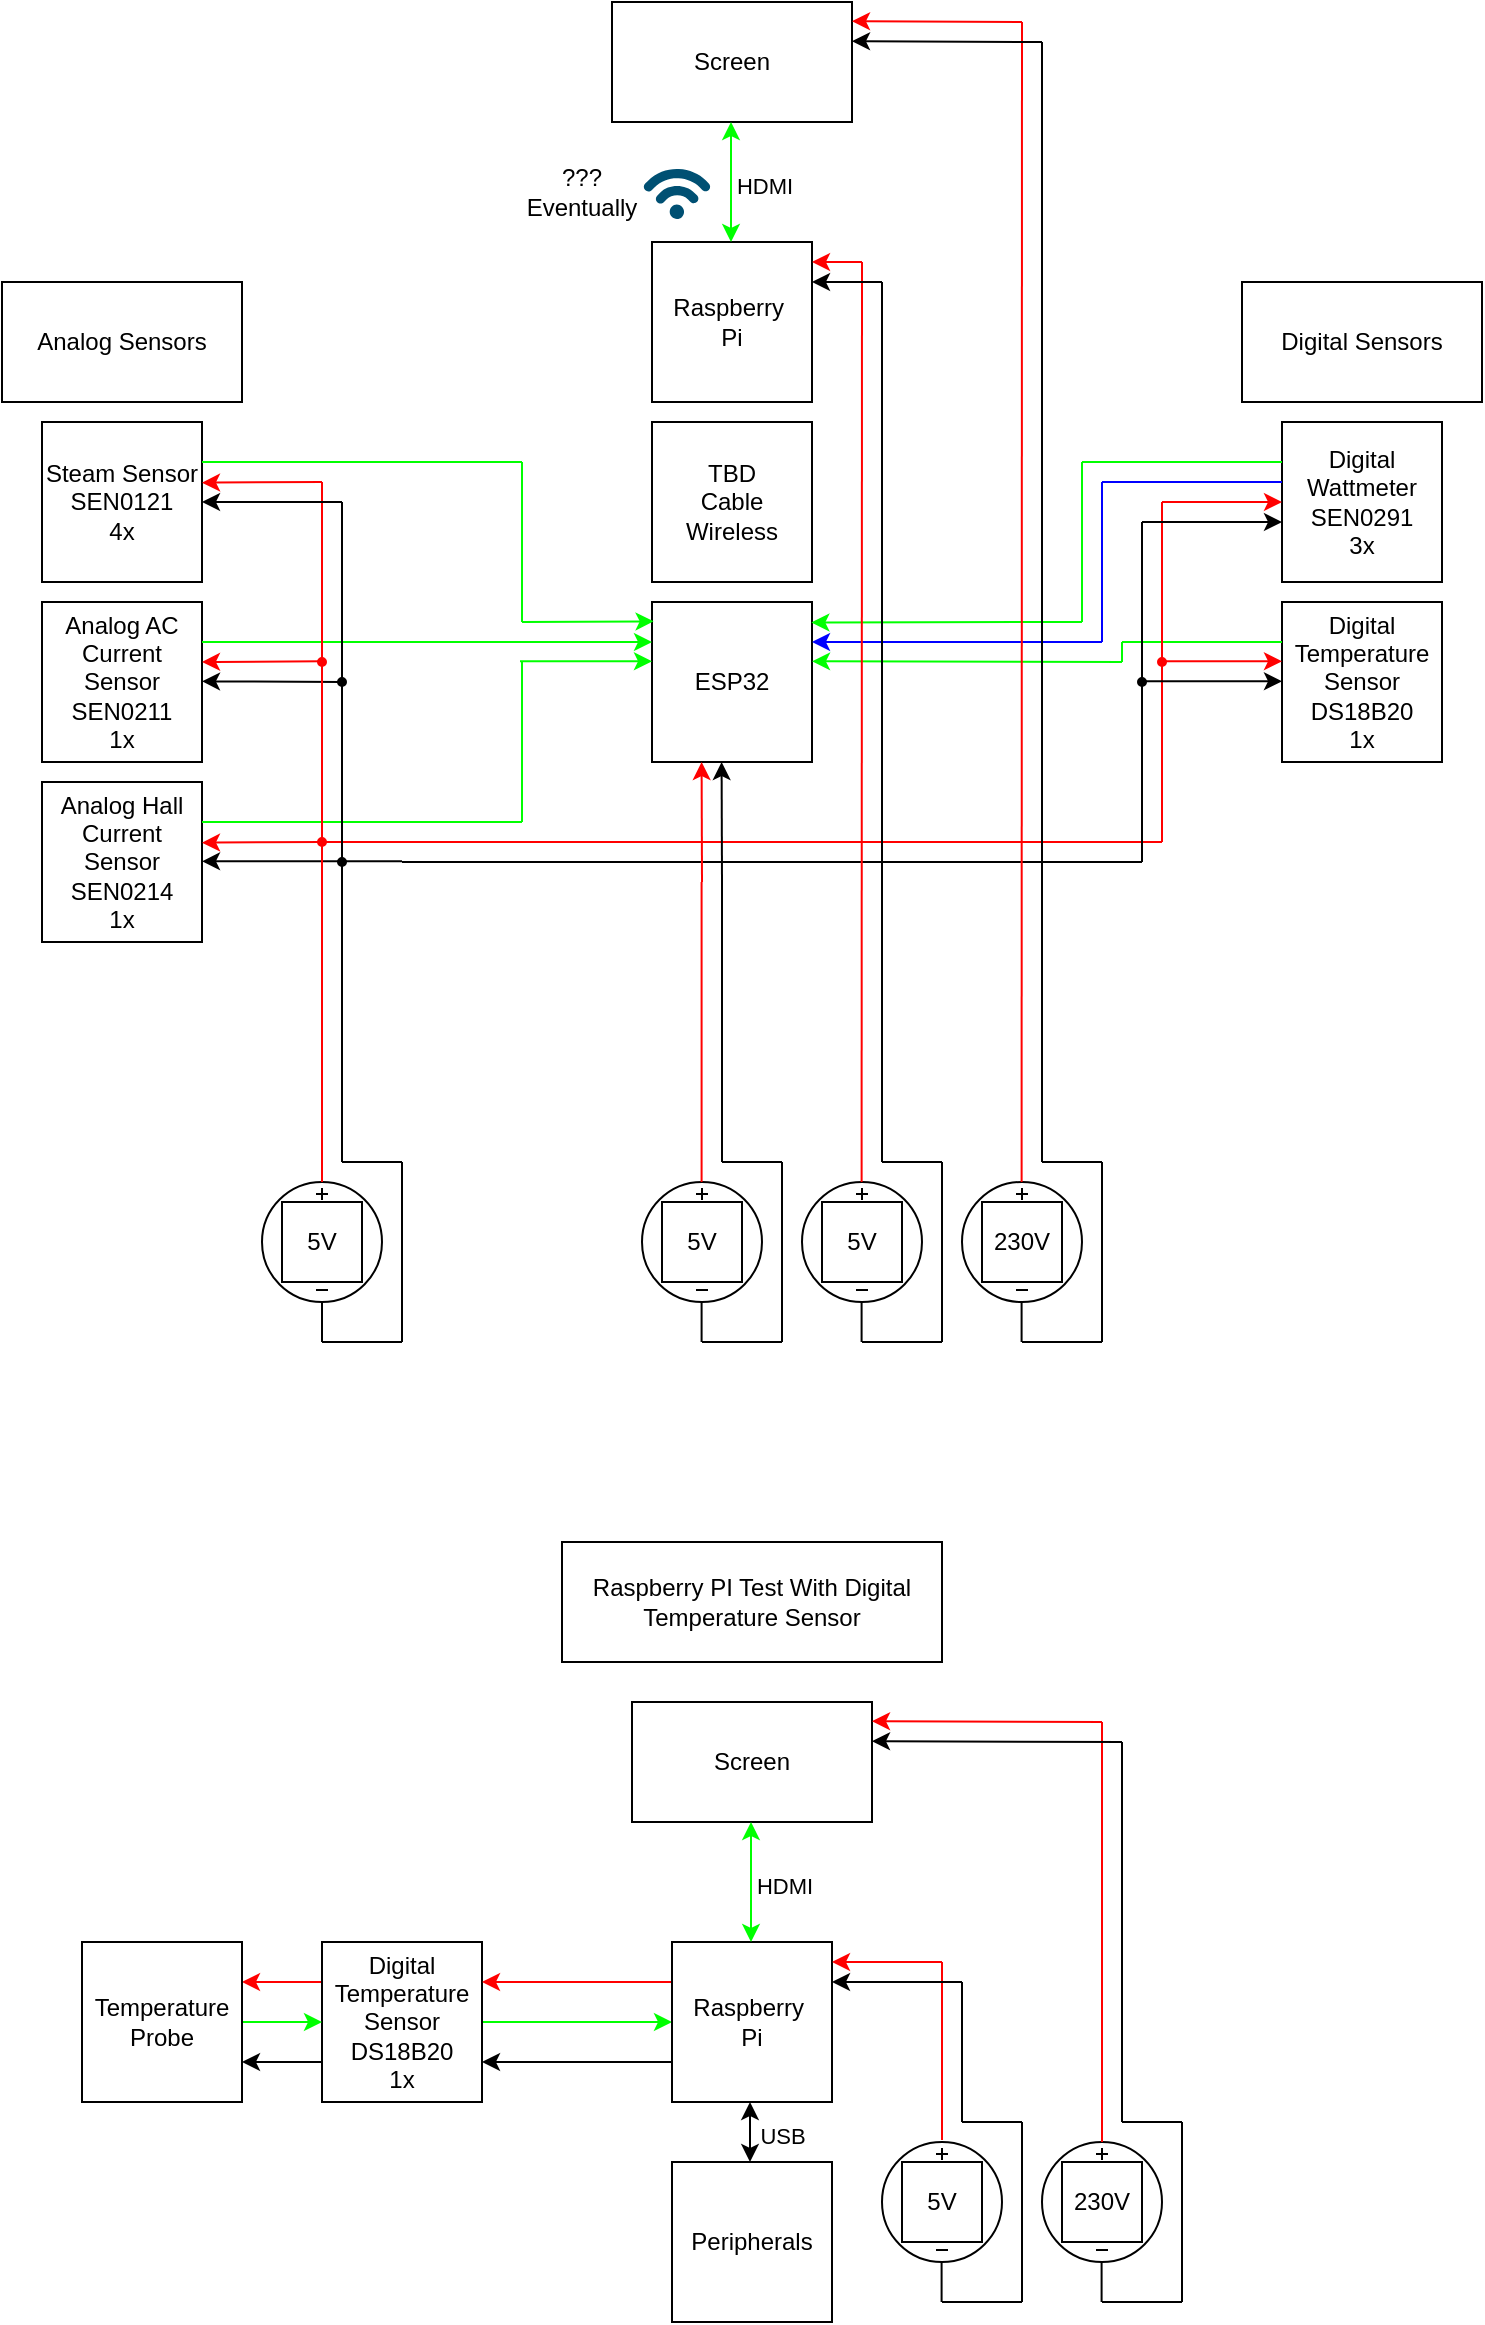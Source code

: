 <mxfile version="26.0.16">
  <diagram name="Page-1" id="PHPWQ72G-FbSZg1kjlzN">
    <mxGraphModel dx="1075" dy="1542" grid="1" gridSize="10" guides="1" tooltips="1" connect="1" arrows="1" fold="1" page="1" pageScale="1" pageWidth="850" pageHeight="1100" math="0" shadow="0">
      <root>
        <mxCell id="0" />
        <mxCell id="1" parent="0" />
        <mxCell id="mTnGnp5YAqu6k8MlJbpn-2" value="Steam Sensor&lt;div&gt;SEN0121&lt;br&gt;4x&lt;/div&gt;" style="whiteSpace=wrap;html=1;aspect=fixed;" parent="1" vertex="1">
          <mxGeometry x="40" y="100" width="80" height="80" as="geometry" />
        </mxCell>
        <mxCell id="mTnGnp5YAqu6k8MlJbpn-3" value="Analog Sensors" style="rounded=0;whiteSpace=wrap;html=1;" parent="1" vertex="1">
          <mxGeometry x="20" y="30" width="120" height="60" as="geometry" />
        </mxCell>
        <mxCell id="mTnGnp5YAqu6k8MlJbpn-4" value="Digital Sensors" style="rounded=0;whiteSpace=wrap;html=1;" parent="1" vertex="1">
          <mxGeometry x="640" y="30" width="120" height="60" as="geometry" />
        </mxCell>
        <mxCell id="mTnGnp5YAqu6k8MlJbpn-5" value="Analog AC Current Sensor&lt;div&gt;SEN0211&lt;br&gt;&lt;div&gt;1x&lt;/div&gt;&lt;/div&gt;" style="whiteSpace=wrap;html=1;aspect=fixed;" parent="1" vertex="1">
          <mxGeometry x="40" y="190" width="80" height="80" as="geometry" />
        </mxCell>
        <mxCell id="mTnGnp5YAqu6k8MlJbpn-6" value="Analog Hall Current Sensor&lt;div&gt;SEN0214&lt;br&gt;&lt;div&gt;1x&lt;/div&gt;&lt;/div&gt;" style="whiteSpace=wrap;html=1;aspect=fixed;" parent="1" vertex="1">
          <mxGeometry x="40" y="280" width="80" height="80" as="geometry" />
        </mxCell>
        <mxCell id="mTnGnp5YAqu6k8MlJbpn-7" value="Digital Wattmeter&lt;div&gt;SEN0291&lt;br&gt;&lt;div&gt;3x&lt;/div&gt;&lt;/div&gt;" style="whiteSpace=wrap;html=1;aspect=fixed;" parent="1" vertex="1">
          <mxGeometry x="660" y="100" width="80" height="80" as="geometry" />
        </mxCell>
        <mxCell id="mTnGnp5YAqu6k8MlJbpn-8" value="Digital Temperature Sensor&lt;div&gt;DS18B20&lt;br&gt;&lt;div&gt;1x&lt;/div&gt;&lt;/div&gt;" style="whiteSpace=wrap;html=1;aspect=fixed;" parent="1" vertex="1">
          <mxGeometry x="660" y="190" width="80" height="80" as="geometry" />
        </mxCell>
        <mxCell id="mTnGnp5YAqu6k8MlJbpn-10" value="ESP32" style="whiteSpace=wrap;html=1;aspect=fixed;" parent="1" vertex="1">
          <mxGeometry x="345" y="190" width="80" height="80" as="geometry" />
        </mxCell>
        <mxCell id="mTnGnp5YAqu6k8MlJbpn-20" value="" style="endArrow=none;html=1;rounded=0;exitX=1;exitY=0.5;exitDx=0;exitDy=0;strokeColor=light-dark(#00FF00,#FFFFFF);" parent="1" edge="1">
          <mxGeometry width="50" height="50" relative="1" as="geometry">
            <mxPoint x="120" y="120" as="sourcePoint" />
            <mxPoint x="280" y="120" as="targetPoint" />
          </mxGeometry>
        </mxCell>
        <mxCell id="mTnGnp5YAqu6k8MlJbpn-22" value="" style="endArrow=none;html=1;rounded=0;strokeColor=light-dark(#00FF00,#FFFFFF);" parent="1" edge="1">
          <mxGeometry width="50" height="50" relative="1" as="geometry">
            <mxPoint x="280" y="120" as="sourcePoint" />
            <mxPoint x="280" y="200" as="targetPoint" />
          </mxGeometry>
        </mxCell>
        <mxCell id="mTnGnp5YAqu6k8MlJbpn-24" value="" style="endArrow=classic;html=1;rounded=0;entryX=0.01;entryY=0.121;entryDx=0;entryDy=0;entryPerimeter=0;strokeColor=light-dark(#00FF00,#FFFFFF);" parent="1" target="mTnGnp5YAqu6k8MlJbpn-10" edge="1">
          <mxGeometry width="50" height="50" relative="1" as="geometry">
            <mxPoint x="280" y="200" as="sourcePoint" />
            <mxPoint x="260" y="180" as="targetPoint" />
          </mxGeometry>
        </mxCell>
        <mxCell id="mTnGnp5YAqu6k8MlJbpn-25" value="" style="endArrow=none;html=1;rounded=0;exitX=1;exitY=0.5;exitDx=0;exitDy=0;strokeColor=light-dark(#00FF00,#FFFFFF);" parent="1" edge="1">
          <mxGeometry width="50" height="50" relative="1" as="geometry">
            <mxPoint x="120" y="210" as="sourcePoint" />
            <mxPoint x="280" y="210" as="targetPoint" />
          </mxGeometry>
        </mxCell>
        <mxCell id="mTnGnp5YAqu6k8MlJbpn-26" value="" style="endArrow=classic;html=1;rounded=0;entryX=0.01;entryY=0.121;entryDx=0;entryDy=0;entryPerimeter=0;strokeColor=light-dark(#00FF00,#FFFFFF);" parent="1" edge="1">
          <mxGeometry width="50" height="50" relative="1" as="geometry">
            <mxPoint x="279" y="210" as="sourcePoint" />
            <mxPoint x="345" y="210" as="targetPoint" />
          </mxGeometry>
        </mxCell>
        <mxCell id="mTnGnp5YAqu6k8MlJbpn-27" value="" style="endArrow=classic;html=1;rounded=0;entryX=0.01;entryY=0.121;entryDx=0;entryDy=0;entryPerimeter=0;strokeColor=light-dark(#00FF00,#FFFFFF);" parent="1" edge="1">
          <mxGeometry width="50" height="50" relative="1" as="geometry">
            <mxPoint x="279" y="219.66" as="sourcePoint" />
            <mxPoint x="345" y="219.66" as="targetPoint" />
          </mxGeometry>
        </mxCell>
        <mxCell id="mTnGnp5YAqu6k8MlJbpn-28" value="" style="endArrow=none;html=1;rounded=0;exitX=1;exitY=0.5;exitDx=0;exitDy=0;strokeColor=light-dark(#00FF00,#FFFFFF);" parent="1" edge="1">
          <mxGeometry width="50" height="50" relative="1" as="geometry">
            <mxPoint x="120" y="300" as="sourcePoint" />
            <mxPoint x="280" y="300" as="targetPoint" />
          </mxGeometry>
        </mxCell>
        <mxCell id="mTnGnp5YAqu6k8MlJbpn-29" value="" style="endArrow=none;html=1;rounded=0;strokeColor=light-dark(#00FF00,#FFFFFF);" parent="1" edge="1">
          <mxGeometry width="50" height="50" relative="1" as="geometry">
            <mxPoint x="280" y="220" as="sourcePoint" />
            <mxPoint x="280" y="300" as="targetPoint" />
          </mxGeometry>
        </mxCell>
        <mxCell id="mTnGnp5YAqu6k8MlJbpn-30" value="" style="endArrow=classic;html=1;rounded=0;entryX=0.996;entryY=0.128;entryDx=0;entryDy=0;entryPerimeter=0;strokeColor=light-dark(#00FF00,#FFFFFF);" parent="1" target="mTnGnp5YAqu6k8MlJbpn-10" edge="1">
          <mxGeometry width="50" height="50" relative="1" as="geometry">
            <mxPoint x="560" y="200" as="sourcePoint" />
            <mxPoint x="510" y="205" as="targetPoint" />
          </mxGeometry>
        </mxCell>
        <mxCell id="mTnGnp5YAqu6k8MlJbpn-31" value="" style="endArrow=none;html=1;rounded=0;strokeColor=light-dark(#00FF00,#FFFFFF);" parent="1" edge="1">
          <mxGeometry width="50" height="50" relative="1" as="geometry">
            <mxPoint x="560" y="120" as="sourcePoint" />
            <mxPoint x="660" y="120" as="targetPoint" />
          </mxGeometry>
        </mxCell>
        <mxCell id="mTnGnp5YAqu6k8MlJbpn-32" value="" style="endArrow=none;html=1;rounded=0;strokeColor=light-dark(#00FF00,#FFFFFF);" parent="1" edge="1">
          <mxGeometry width="50" height="50" relative="1" as="geometry">
            <mxPoint x="560" y="120" as="sourcePoint" />
            <mxPoint x="560" y="200" as="targetPoint" />
          </mxGeometry>
        </mxCell>
        <mxCell id="mTnGnp5YAqu6k8MlJbpn-33" value="" style="endArrow=classic;html=1;rounded=0;entryX=0.996;entryY=0.128;entryDx=0;entryDy=0;entryPerimeter=0;strokeColor=light-dark(#00FF00,#FFFFFF);" parent="1" edge="1">
          <mxGeometry width="50" height="50" relative="1" as="geometry">
            <mxPoint x="580" y="220" as="sourcePoint" />
            <mxPoint x="425" y="219.66" as="targetPoint" />
          </mxGeometry>
        </mxCell>
        <mxCell id="mTnGnp5YAqu6k8MlJbpn-34" value="" style="endArrow=none;html=1;rounded=0;strokeColor=light-dark(#00FF00,#FFFFFF);" parent="1" edge="1">
          <mxGeometry width="50" height="50" relative="1" as="geometry">
            <mxPoint x="580" y="210" as="sourcePoint" />
            <mxPoint x="660" y="210" as="targetPoint" />
          </mxGeometry>
        </mxCell>
        <mxCell id="mTnGnp5YAqu6k8MlJbpn-35" value="" style="endArrow=classic;html=1;rounded=0;entryX=0.996;entryY=0.128;entryDx=0;entryDy=0;entryPerimeter=0;strokeColor=light-dark(#0000FF,#FFFFFF);" parent="1" edge="1">
          <mxGeometry width="50" height="50" relative="1" as="geometry">
            <mxPoint x="570" y="210" as="sourcePoint" />
            <mxPoint x="425" y="210" as="targetPoint" />
          </mxGeometry>
        </mxCell>
        <mxCell id="mTnGnp5YAqu6k8MlJbpn-36" value="" style="endArrow=none;html=1;rounded=0;strokeColor=light-dark(#0000FF,#FFFFFF);" parent="1" edge="1">
          <mxGeometry width="50" height="50" relative="1" as="geometry">
            <mxPoint x="570" y="130" as="sourcePoint" />
            <mxPoint x="660" y="130" as="targetPoint" />
          </mxGeometry>
        </mxCell>
        <mxCell id="mTnGnp5YAqu6k8MlJbpn-37" value="" style="endArrow=none;html=1;rounded=0;strokeColor=light-dark(#0000FF,#FFFFFF);" parent="1" edge="1">
          <mxGeometry width="50" height="50" relative="1" as="geometry">
            <mxPoint x="570" y="130" as="sourcePoint" />
            <mxPoint x="570" y="210" as="targetPoint" />
          </mxGeometry>
        </mxCell>
        <mxCell id="mTnGnp5YAqu6k8MlJbpn-38" value="" style="endArrow=none;html=1;rounded=0;strokeColor=light-dark(#00FF00,#FFFFFF);" parent="1" edge="1">
          <mxGeometry width="50" height="50" relative="1" as="geometry">
            <mxPoint x="580" y="210" as="sourcePoint" />
            <mxPoint x="580" y="220" as="targetPoint" />
          </mxGeometry>
        </mxCell>
        <mxCell id="mTnGnp5YAqu6k8MlJbpn-39" value="Raspberry&amp;nbsp;&lt;div&gt;Pi&lt;/div&gt;" style="whiteSpace=wrap;html=1;aspect=fixed;" parent="1" vertex="1">
          <mxGeometry x="345" y="10" width="80" height="80" as="geometry" />
        </mxCell>
        <mxCell id="mTnGnp5YAqu6k8MlJbpn-44" value="" style="endArrow=none;html=1;rounded=0;strokeColor=light-dark(#FF0000,#FFFFFF);" parent="1" source="mTnGnp5YAqu6k8MlJbpn-89" edge="1">
          <mxGeometry width="50" height="50" relative="1" as="geometry">
            <mxPoint x="180" y="480" as="sourcePoint" />
            <mxPoint x="180" y="130" as="targetPoint" />
          </mxGeometry>
        </mxCell>
        <mxCell id="mTnGnp5YAqu6k8MlJbpn-45" value="" style="endArrow=classic;html=1;rounded=0;entryX=1.043;entryY=0.404;entryDx=0;entryDy=0;entryPerimeter=0;strokeColor=light-dark(#FF0000,#FFFFFF);" parent="1" edge="1">
          <mxGeometry width="50" height="50" relative="1" as="geometry">
            <mxPoint x="180" y="130" as="sourcePoint" />
            <mxPoint x="120" y="130.32" as="targetPoint" />
          </mxGeometry>
        </mxCell>
        <mxCell id="mTnGnp5YAqu6k8MlJbpn-46" value="" style="endArrow=classic;html=1;rounded=0;entryX=1.043;entryY=0.404;entryDx=0;entryDy=0;entryPerimeter=0;strokeColor=light-dark(#FF0000,#FFFFFF);" parent="1" edge="1">
          <mxGeometry width="50" height="50" relative="1" as="geometry">
            <mxPoint x="180" y="219.66" as="sourcePoint" />
            <mxPoint x="120" y="219.98" as="targetPoint" />
          </mxGeometry>
        </mxCell>
        <mxCell id="mTnGnp5YAqu6k8MlJbpn-47" value="" style="endArrow=classic;html=1;rounded=0;entryX=1.043;entryY=0.404;entryDx=0;entryDy=0;entryPerimeter=0;strokeColor=light-dark(#FF0000,#FFFFFF);" parent="1" edge="1">
          <mxGeometry width="50" height="50" relative="1" as="geometry">
            <mxPoint x="180" y="310" as="sourcePoint" />
            <mxPoint x="120" y="310.32" as="targetPoint" />
          </mxGeometry>
        </mxCell>
        <mxCell id="mTnGnp5YAqu6k8MlJbpn-48" value="" style="endArrow=none;html=1;rounded=0;strokeColor=light-dark(#FF0000,#FFFFFF);" parent="1" edge="1">
          <mxGeometry width="50" height="50" relative="1" as="geometry">
            <mxPoint x="180" y="310" as="sourcePoint" />
            <mxPoint x="600" y="310" as="targetPoint" />
          </mxGeometry>
        </mxCell>
        <mxCell id="mTnGnp5YAqu6k8MlJbpn-49" value="" style="endArrow=classic;html=1;rounded=0;entryX=0;entryY=0.5;entryDx=0;entryDy=0;strokeColor=light-dark(#FF0000,#FFFFFF);" parent="1" target="mTnGnp5YAqu6k8MlJbpn-7" edge="1">
          <mxGeometry width="50" height="50" relative="1" as="geometry">
            <mxPoint x="600" y="140" as="sourcePoint" />
            <mxPoint x="610" y="140" as="targetPoint" />
          </mxGeometry>
        </mxCell>
        <mxCell id="mTnGnp5YAqu6k8MlJbpn-50" value="" style="endArrow=none;html=1;rounded=0;strokeColor=light-dark(#FF0000,#FFFFFF);" parent="1" edge="1">
          <mxGeometry width="50" height="50" relative="1" as="geometry">
            <mxPoint x="600" y="310" as="sourcePoint" />
            <mxPoint x="600" y="140" as="targetPoint" />
          </mxGeometry>
        </mxCell>
        <mxCell id="mTnGnp5YAqu6k8MlJbpn-51" value="" style="endArrow=classic;html=1;rounded=0;entryX=0;entryY=0.5;entryDx=0;entryDy=0;strokeColor=light-dark(#FF0000,#FFFFFF);" parent="1" edge="1">
          <mxGeometry width="50" height="50" relative="1" as="geometry">
            <mxPoint x="600" y="219.66" as="sourcePoint" />
            <mxPoint x="660" y="219.66" as="targetPoint" />
          </mxGeometry>
        </mxCell>
        <mxCell id="mTnGnp5YAqu6k8MlJbpn-53" value="" style="endArrow=none;html=1;rounded=0;" parent="1" edge="1">
          <mxGeometry width="50" height="50" relative="1" as="geometry">
            <mxPoint x="190" y="470" as="sourcePoint" />
            <mxPoint x="190" y="140" as="targetPoint" />
          </mxGeometry>
        </mxCell>
        <mxCell id="mTnGnp5YAqu6k8MlJbpn-54" value="" style="endArrow=classic;html=1;rounded=0;entryX=1;entryY=0.5;entryDx=0;entryDy=0;" parent="1" target="mTnGnp5YAqu6k8MlJbpn-2" edge="1">
          <mxGeometry width="50" height="50" relative="1" as="geometry">
            <mxPoint x="190" y="140" as="sourcePoint" />
            <mxPoint x="380" y="280" as="targetPoint" />
          </mxGeometry>
        </mxCell>
        <mxCell id="mTnGnp5YAqu6k8MlJbpn-55" value="" style="endArrow=classic;html=1;rounded=0;entryX=1;entryY=0.5;entryDx=0;entryDy=0;" parent="1" edge="1">
          <mxGeometry width="50" height="50" relative="1" as="geometry">
            <mxPoint x="190" y="230" as="sourcePoint" />
            <mxPoint x="120" y="229.66" as="targetPoint" />
          </mxGeometry>
        </mxCell>
        <mxCell id="mTnGnp5YAqu6k8MlJbpn-56" value="" style="endArrow=classic;html=1;rounded=0;entryX=1;entryY=0.5;entryDx=0;entryDy=0;" parent="1" edge="1">
          <mxGeometry width="50" height="50" relative="1" as="geometry">
            <mxPoint x="220" y="319.66" as="sourcePoint" />
            <mxPoint x="120" y="319.66" as="targetPoint" />
          </mxGeometry>
        </mxCell>
        <mxCell id="mTnGnp5YAqu6k8MlJbpn-57" value="" style="endArrow=none;html=1;rounded=0;" parent="1" edge="1">
          <mxGeometry width="50" height="50" relative="1" as="geometry">
            <mxPoint x="220" y="320" as="sourcePoint" />
            <mxPoint x="590" y="320" as="targetPoint" />
          </mxGeometry>
        </mxCell>
        <mxCell id="mTnGnp5YAqu6k8MlJbpn-58" value="" style="endArrow=none;html=1;rounded=0;" parent="1" edge="1">
          <mxGeometry width="50" height="50" relative="1" as="geometry">
            <mxPoint x="590" y="320" as="sourcePoint" />
            <mxPoint x="590" y="150" as="targetPoint" />
          </mxGeometry>
        </mxCell>
        <mxCell id="mTnGnp5YAqu6k8MlJbpn-59" value="" style="endArrow=classic;html=1;rounded=0;" parent="1" edge="1">
          <mxGeometry width="50" height="50" relative="1" as="geometry">
            <mxPoint x="590" y="150" as="sourcePoint" />
            <mxPoint x="660" y="150" as="targetPoint" />
          </mxGeometry>
        </mxCell>
        <mxCell id="mTnGnp5YAqu6k8MlJbpn-60" value="" style="endArrow=classic;html=1;rounded=0;" parent="1" edge="1">
          <mxGeometry width="50" height="50" relative="1" as="geometry">
            <mxPoint x="590" y="229.66" as="sourcePoint" />
            <mxPoint x="660" y="229.66" as="targetPoint" />
          </mxGeometry>
        </mxCell>
        <mxCell id="mTnGnp5YAqu6k8MlJbpn-61" value="TBD&lt;div&gt;Cable&lt;/div&gt;&lt;div&gt;Wireless&lt;/div&gt;" style="whiteSpace=wrap;html=1;aspect=fixed;" parent="1" vertex="1">
          <mxGeometry x="345" y="100" width="80" height="80" as="geometry" />
        </mxCell>
        <mxCell id="mTnGnp5YAqu6k8MlJbpn-62" value="" style="pointerEvents=1;verticalLabelPosition=bottom;shadow=0;dashed=0;align=center;html=1;verticalAlign=top;shape=mxgraph.electrical.signal_sources.source;aspect=fixed;points=[[0.5,0,0],[1,0.5,0],[0.5,1,0],[0,0.5,0]];elSignalType=dc3;" parent="1" vertex="1">
          <mxGeometry x="150" y="480" width="60" height="60" as="geometry" />
        </mxCell>
        <mxCell id="mTnGnp5YAqu6k8MlJbpn-63" value="" style="endArrow=none;html=1;rounded=0;" parent="1" edge="1">
          <mxGeometry width="50" height="50" relative="1" as="geometry">
            <mxPoint x="220" y="560" as="sourcePoint" />
            <mxPoint x="180" y="560" as="targetPoint" />
          </mxGeometry>
        </mxCell>
        <mxCell id="mTnGnp5YAqu6k8MlJbpn-64" value="" style="endArrow=none;html=1;rounded=0;" parent="1" edge="1">
          <mxGeometry width="50" height="50" relative="1" as="geometry">
            <mxPoint x="180" y="560" as="sourcePoint" />
            <mxPoint x="180" y="540" as="targetPoint" />
          </mxGeometry>
        </mxCell>
        <mxCell id="mTnGnp5YAqu6k8MlJbpn-65" value="" style="pointerEvents=1;verticalLabelPosition=bottom;shadow=0;dashed=0;align=center;html=1;verticalAlign=top;shape=mxgraph.electrical.signal_sources.source;aspect=fixed;points=[[0.5,0,0],[1,0.5,0],[0.5,1,0],[0,0.5,0]];elSignalType=dc3;" parent="1" vertex="1">
          <mxGeometry x="340" y="480" width="60" height="60" as="geometry" />
        </mxCell>
        <mxCell id="mTnGnp5YAqu6k8MlJbpn-66" value="" style="endArrow=none;html=1;rounded=0;strokeColor=light-dark(#FF0000,#FFFFFF);" parent="1" edge="1">
          <mxGeometry width="50" height="50" relative="1" as="geometry">
            <mxPoint x="369.8" y="480" as="sourcePoint" />
            <mxPoint x="369.8" y="330" as="targetPoint" />
          </mxGeometry>
        </mxCell>
        <mxCell id="mTnGnp5YAqu6k8MlJbpn-68" value="" style="endArrow=none;html=1;rounded=0;" parent="1" edge="1">
          <mxGeometry width="50" height="50" relative="1" as="geometry">
            <mxPoint x="220" y="470" as="sourcePoint" />
            <mxPoint x="190" y="470" as="targetPoint" />
          </mxGeometry>
        </mxCell>
        <mxCell id="mTnGnp5YAqu6k8MlJbpn-69" value="" style="endArrow=none;html=1;rounded=0;" parent="1" edge="1">
          <mxGeometry width="50" height="50" relative="1" as="geometry">
            <mxPoint x="220" y="560" as="sourcePoint" />
            <mxPoint x="220" y="470" as="targetPoint" />
          </mxGeometry>
        </mxCell>
        <mxCell id="mTnGnp5YAqu6k8MlJbpn-70" value="" style="endArrow=none;html=1;rounded=0;" parent="1" edge="1">
          <mxGeometry width="50" height="50" relative="1" as="geometry">
            <mxPoint x="410" y="560" as="sourcePoint" />
            <mxPoint x="370" y="560" as="targetPoint" />
          </mxGeometry>
        </mxCell>
        <mxCell id="mTnGnp5YAqu6k8MlJbpn-71" value="" style="endArrow=none;html=1;rounded=0;" parent="1" edge="1">
          <mxGeometry width="50" height="50" relative="1" as="geometry">
            <mxPoint x="369.8" y="560" as="sourcePoint" />
            <mxPoint x="369.8" y="540" as="targetPoint" />
          </mxGeometry>
        </mxCell>
        <mxCell id="mTnGnp5YAqu6k8MlJbpn-73" value="" style="endArrow=none;html=1;rounded=0;" parent="1" edge="1">
          <mxGeometry width="50" height="50" relative="1" as="geometry">
            <mxPoint x="410" y="560" as="sourcePoint" />
            <mxPoint x="410" y="470" as="targetPoint" />
          </mxGeometry>
        </mxCell>
        <mxCell id="mTnGnp5YAqu6k8MlJbpn-78" value="" style="endArrow=none;html=1;rounded=0;" parent="1" edge="1">
          <mxGeometry width="50" height="50" relative="1" as="geometry">
            <mxPoint x="380" y="470" as="sourcePoint" />
            <mxPoint x="410" y="470" as="targetPoint" />
          </mxGeometry>
        </mxCell>
        <mxCell id="mTnGnp5YAqu6k8MlJbpn-79" value="" style="endArrow=none;html=1;rounded=0;" parent="1" edge="1">
          <mxGeometry width="50" height="50" relative="1" as="geometry">
            <mxPoint x="380" y="470" as="sourcePoint" />
            <mxPoint x="380" y="330" as="targetPoint" />
          </mxGeometry>
        </mxCell>
        <mxCell id="mTnGnp5YAqu6k8MlJbpn-80" value="" style="endArrow=classic;html=1;rounded=0;strokeColor=light-dark(#FF0000,#FFFFFF);" parent="1" edge="1">
          <mxGeometry width="50" height="50" relative="1" as="geometry">
            <mxPoint x="370" y="330" as="sourcePoint" />
            <mxPoint x="369.8" y="270" as="targetPoint" />
          </mxGeometry>
        </mxCell>
        <mxCell id="mTnGnp5YAqu6k8MlJbpn-81" value="" style="endArrow=classic;html=1;rounded=0;" parent="1" edge="1">
          <mxGeometry width="50" height="50" relative="1" as="geometry">
            <mxPoint x="380" y="330" as="sourcePoint" />
            <mxPoint x="379.8" y="270" as="targetPoint" />
          </mxGeometry>
        </mxCell>
        <mxCell id="mTnGnp5YAqu6k8MlJbpn-82" value="" style="ellipse;whiteSpace=wrap;html=1;aspect=fixed;strokeColor=light-dark(#000000,#FFFFFF);fillColor=light-dark(#000000,#FFFFFF);" parent="1" vertex="1">
          <mxGeometry x="188" y="228" width="4" height="4" as="geometry" />
        </mxCell>
        <mxCell id="mTnGnp5YAqu6k8MlJbpn-85" value="" style="ellipse;whiteSpace=wrap;html=1;aspect=fixed;strokeColor=light-dark(#000000,#FFFFFF);fillColor=light-dark(#000000,#FFFFFF);" parent="1" vertex="1">
          <mxGeometry x="188" y="318" width="4" height="4" as="geometry" />
        </mxCell>
        <mxCell id="mTnGnp5YAqu6k8MlJbpn-86" value="" style="ellipse;whiteSpace=wrap;html=1;aspect=fixed;strokeColor=light-dark(#000000,#FFFFFF);fillColor=light-dark(#000000,#FFFFFF);" parent="1" vertex="1">
          <mxGeometry x="588" y="228" width="4" height="4" as="geometry" />
        </mxCell>
        <mxCell id="mTnGnp5YAqu6k8MlJbpn-88" value="" style="ellipse;whiteSpace=wrap;html=1;aspect=fixed;strokeColor=light-dark(#FF0000,#FFFFFF);fillColor=light-dark(#FF0000,#FFFFFF);" parent="1" vertex="1">
          <mxGeometry x="598" y="218" width="4" height="4" as="geometry" />
        </mxCell>
        <mxCell id="mTnGnp5YAqu6k8MlJbpn-90" value="" style="endArrow=none;html=1;rounded=0;strokeColor=light-dark(#FF0000,#FFFFFF);" parent="1" target="mTnGnp5YAqu6k8MlJbpn-89" edge="1">
          <mxGeometry width="50" height="50" relative="1" as="geometry">
            <mxPoint x="180" y="480" as="sourcePoint" />
            <mxPoint x="180" y="130" as="targetPoint" />
          </mxGeometry>
        </mxCell>
        <mxCell id="mTnGnp5YAqu6k8MlJbpn-89" value="" style="ellipse;whiteSpace=wrap;html=1;aspect=fixed;strokeColor=light-dark(#FF0000,#FFFFFF);fillColor=light-dark(#FF0000,#FFFFFF);" parent="1" vertex="1">
          <mxGeometry x="178" y="218" width="4" height="4" as="geometry" />
        </mxCell>
        <mxCell id="mTnGnp5YAqu6k8MlJbpn-91" value="" style="ellipse;whiteSpace=wrap;html=1;aspect=fixed;strokeColor=light-dark(#FF0000,#FFFFFF);fillColor=light-dark(#FF0000,#FFFFFF);" parent="1" vertex="1">
          <mxGeometry x="178" y="308" width="4" height="4" as="geometry" />
        </mxCell>
        <mxCell id="mTnGnp5YAqu6k8MlJbpn-93" value="" style="pointerEvents=1;verticalLabelPosition=bottom;shadow=0;dashed=0;align=center;html=1;verticalAlign=top;shape=mxgraph.electrical.signal_sources.source;aspect=fixed;points=[[0.5,0,0],[1,0.5,0],[0.5,1,0],[0,0.5,0]];elSignalType=dc3;" parent="1" vertex="1">
          <mxGeometry x="420" y="480" width="60" height="60" as="geometry" />
        </mxCell>
        <mxCell id="mTnGnp5YAqu6k8MlJbpn-94" value="" style="endArrow=none;html=1;rounded=0;strokeColor=light-dark(#FF0000,#FFFFFF);" parent="1" edge="1">
          <mxGeometry width="50" height="50" relative="1" as="geometry">
            <mxPoint x="449.8" y="480" as="sourcePoint" />
            <mxPoint x="450" y="20" as="targetPoint" />
          </mxGeometry>
        </mxCell>
        <mxCell id="mTnGnp5YAqu6k8MlJbpn-95" value="" style="endArrow=none;html=1;rounded=0;" parent="1" edge="1">
          <mxGeometry width="50" height="50" relative="1" as="geometry">
            <mxPoint x="490" y="560" as="sourcePoint" />
            <mxPoint x="450" y="560" as="targetPoint" />
          </mxGeometry>
        </mxCell>
        <mxCell id="mTnGnp5YAqu6k8MlJbpn-96" value="" style="endArrow=none;html=1;rounded=0;" parent="1" edge="1">
          <mxGeometry width="50" height="50" relative="1" as="geometry">
            <mxPoint x="449.8" y="560" as="sourcePoint" />
            <mxPoint x="449.8" y="540" as="targetPoint" />
          </mxGeometry>
        </mxCell>
        <mxCell id="mTnGnp5YAqu6k8MlJbpn-97" value="" style="endArrow=none;html=1;rounded=0;" parent="1" edge="1">
          <mxGeometry width="50" height="50" relative="1" as="geometry">
            <mxPoint x="490" y="560" as="sourcePoint" />
            <mxPoint x="490" y="470" as="targetPoint" />
          </mxGeometry>
        </mxCell>
        <mxCell id="mTnGnp5YAqu6k8MlJbpn-98" value="" style="endArrow=none;html=1;rounded=0;" parent="1" edge="1">
          <mxGeometry width="50" height="50" relative="1" as="geometry">
            <mxPoint x="460" y="470" as="sourcePoint" />
            <mxPoint x="490" y="470" as="targetPoint" />
          </mxGeometry>
        </mxCell>
        <mxCell id="mTnGnp5YAqu6k8MlJbpn-99" value="" style="endArrow=none;html=1;rounded=0;" parent="1" edge="1">
          <mxGeometry width="50" height="50" relative="1" as="geometry">
            <mxPoint x="460" y="470" as="sourcePoint" />
            <mxPoint x="460" y="30" as="targetPoint" />
          </mxGeometry>
        </mxCell>
        <mxCell id="mTnGnp5YAqu6k8MlJbpn-101" value="" style="endArrow=classic;html=1;rounded=0;" parent="1" edge="1">
          <mxGeometry width="50" height="50" relative="1" as="geometry">
            <mxPoint x="460" y="30" as="sourcePoint" />
            <mxPoint x="425" y="30" as="targetPoint" />
          </mxGeometry>
        </mxCell>
        <mxCell id="mTnGnp5YAqu6k8MlJbpn-102" value="" style="endArrow=classic;html=1;rounded=0;strokeColor=light-dark(#FF0000,#FFFFFF);" parent="1" edge="1">
          <mxGeometry width="50" height="50" relative="1" as="geometry">
            <mxPoint x="450" y="20" as="sourcePoint" />
            <mxPoint x="425" y="20" as="targetPoint" />
          </mxGeometry>
        </mxCell>
        <mxCell id="mTnGnp5YAqu6k8MlJbpn-103" value="5V" style="rounded=0;whiteSpace=wrap;html=1;" parent="1" vertex="1">
          <mxGeometry x="160" y="490" width="40" height="40" as="geometry" />
        </mxCell>
        <mxCell id="mTnGnp5YAqu6k8MlJbpn-105" value="5V" style="rounded=0;whiteSpace=wrap;html=1;" parent="1" vertex="1">
          <mxGeometry x="350" y="490" width="40" height="40" as="geometry" />
        </mxCell>
        <mxCell id="mTnGnp5YAqu6k8MlJbpn-106" value="5V" style="rounded=0;whiteSpace=wrap;html=1;" parent="1" vertex="1">
          <mxGeometry x="430" y="490" width="40" height="40" as="geometry" />
        </mxCell>
        <mxCell id="P0gIUpOkCcDXu3dDFF0s-1" value="Screen" style="rounded=0;whiteSpace=wrap;html=1;" vertex="1" parent="1">
          <mxGeometry x="325" y="-110" width="120" height="60" as="geometry" />
        </mxCell>
        <mxCell id="P0gIUpOkCcDXu3dDFF0s-3" value="" style="endArrow=classic;startArrow=classic;html=1;rounded=0;strokeColor=light-dark(#00FF00,#FFFFFF);" edge="1" parent="1">
          <mxGeometry width="50" height="50" relative="1" as="geometry">
            <mxPoint x="384.5" y="10" as="sourcePoint" />
            <mxPoint x="384.5" y="-50" as="targetPoint" />
          </mxGeometry>
        </mxCell>
        <mxCell id="P0gIUpOkCcDXu3dDFF0s-4" value="HDMI" style="edgeLabel;html=1;align=center;verticalAlign=middle;resizable=0;points=[];" vertex="1" connectable="0" parent="P0gIUpOkCcDXu3dDFF0s-3">
          <mxGeometry x="-0.067" y="1" relative="1" as="geometry">
            <mxPoint x="17" as="offset" />
          </mxGeometry>
        </mxCell>
        <mxCell id="P0gIUpOkCcDXu3dDFF0s-5" value="" style="pointerEvents=1;verticalLabelPosition=bottom;shadow=0;dashed=0;align=center;html=1;verticalAlign=top;shape=mxgraph.electrical.signal_sources.source;aspect=fixed;points=[[0.5,0,0],[1,0.5,0],[0.5,1,0],[0,0.5,0]];elSignalType=dc3;" vertex="1" parent="1">
          <mxGeometry x="500" y="480" width="60" height="60" as="geometry" />
        </mxCell>
        <mxCell id="P0gIUpOkCcDXu3dDFF0s-6" value="" style="endArrow=none;html=1;rounded=0;strokeColor=light-dark(#FF0000,#FFFFFF);" edge="1" parent="1">
          <mxGeometry width="50" height="50" relative="1" as="geometry">
            <mxPoint x="529.8" y="480" as="sourcePoint" />
            <mxPoint x="530" y="-100" as="targetPoint" />
          </mxGeometry>
        </mxCell>
        <mxCell id="P0gIUpOkCcDXu3dDFF0s-7" value="" style="endArrow=none;html=1;rounded=0;" edge="1" parent="1">
          <mxGeometry width="50" height="50" relative="1" as="geometry">
            <mxPoint x="570" y="560" as="sourcePoint" />
            <mxPoint x="530" y="560" as="targetPoint" />
          </mxGeometry>
        </mxCell>
        <mxCell id="P0gIUpOkCcDXu3dDFF0s-8" value="" style="endArrow=none;html=1;rounded=0;" edge="1" parent="1">
          <mxGeometry width="50" height="50" relative="1" as="geometry">
            <mxPoint x="529.8" y="560" as="sourcePoint" />
            <mxPoint x="529.8" y="540" as="targetPoint" />
          </mxGeometry>
        </mxCell>
        <mxCell id="P0gIUpOkCcDXu3dDFF0s-9" value="" style="endArrow=none;html=1;rounded=0;" edge="1" parent="1">
          <mxGeometry width="50" height="50" relative="1" as="geometry">
            <mxPoint x="570" y="560" as="sourcePoint" />
            <mxPoint x="570" y="470" as="targetPoint" />
          </mxGeometry>
        </mxCell>
        <mxCell id="P0gIUpOkCcDXu3dDFF0s-10" value="" style="endArrow=none;html=1;rounded=0;" edge="1" parent="1">
          <mxGeometry width="50" height="50" relative="1" as="geometry">
            <mxPoint x="540" y="470" as="sourcePoint" />
            <mxPoint x="570" y="470" as="targetPoint" />
          </mxGeometry>
        </mxCell>
        <mxCell id="P0gIUpOkCcDXu3dDFF0s-11" value="" style="endArrow=none;html=1;rounded=0;" edge="1" parent="1">
          <mxGeometry width="50" height="50" relative="1" as="geometry">
            <mxPoint x="540" y="470" as="sourcePoint" />
            <mxPoint x="540" y="-90" as="targetPoint" />
          </mxGeometry>
        </mxCell>
        <mxCell id="P0gIUpOkCcDXu3dDFF0s-12" value="230V" style="rounded=0;whiteSpace=wrap;html=1;" vertex="1" parent="1">
          <mxGeometry x="510" y="490" width="40" height="40" as="geometry" />
        </mxCell>
        <mxCell id="P0gIUpOkCcDXu3dDFF0s-13" value="" style="endArrow=classic;html=1;rounded=0;" edge="1" parent="1">
          <mxGeometry width="50" height="50" relative="1" as="geometry">
            <mxPoint x="540" y="-90" as="sourcePoint" />
            <mxPoint x="445" y="-90.4" as="targetPoint" />
          </mxGeometry>
        </mxCell>
        <mxCell id="P0gIUpOkCcDXu3dDFF0s-14" value="" style="endArrow=classic;html=1;rounded=0;strokeColor=light-dark(#FF0000,#FFFFFF);" edge="1" parent="1">
          <mxGeometry width="50" height="50" relative="1" as="geometry">
            <mxPoint x="530" y="-100" as="sourcePoint" />
            <mxPoint x="445" y="-100.4" as="targetPoint" />
          </mxGeometry>
        </mxCell>
        <mxCell id="P0gIUpOkCcDXu3dDFF0s-15" value="" style="points=[[0.005,0.09,0],[0.08,0,0],[0.76,0.25,0],[1,0.92,0],[0.91,0.995,0],[0.57,0.995,0],[0.045,0.955,0],[0.005,0.43,0]];verticalLabelPosition=bottom;sketch=0;html=1;verticalAlign=top;aspect=fixed;align=center;pointerEvents=1;shape=mxgraph.cisco19.3g_4g_indicator;fillColor=#005073;strokeColor=none;rotation=-45;" vertex="1" parent="1">
          <mxGeometry x="345" y="-30" width="25" height="25" as="geometry" />
        </mxCell>
        <mxCell id="P0gIUpOkCcDXu3dDFF0s-108" style="edgeStyle=orthogonalEdgeStyle;rounded=0;orthogonalLoop=1;jettySize=auto;html=1;exitX=1;exitY=0.5;exitDx=0;exitDy=0;entryX=0;entryY=0.5;entryDx=0;entryDy=0;strokeColor=light-dark(#00FF00,#FFFFFF);" edge="1" parent="1" source="P0gIUpOkCcDXu3dDFF0s-23" target="P0gIUpOkCcDXu3dDFF0s-42">
          <mxGeometry relative="1" as="geometry" />
        </mxCell>
        <mxCell id="P0gIUpOkCcDXu3dDFF0s-118" style="edgeStyle=orthogonalEdgeStyle;rounded=0;orthogonalLoop=1;jettySize=auto;html=1;exitX=0;exitY=0.25;exitDx=0;exitDy=0;entryX=1;entryY=0.25;entryDx=0;entryDy=0;strokeColor=light-dark(#FF0000,#FFFFFF);" edge="1" parent="1" source="P0gIUpOkCcDXu3dDFF0s-23" target="P0gIUpOkCcDXu3dDFF0s-115">
          <mxGeometry relative="1" as="geometry" />
        </mxCell>
        <mxCell id="P0gIUpOkCcDXu3dDFF0s-120" style="edgeStyle=orthogonalEdgeStyle;rounded=0;orthogonalLoop=1;jettySize=auto;html=1;exitX=0;exitY=0.75;exitDx=0;exitDy=0;entryX=1;entryY=0.75;entryDx=0;entryDy=0;" edge="1" parent="1" source="P0gIUpOkCcDXu3dDFF0s-23" target="P0gIUpOkCcDXu3dDFF0s-115">
          <mxGeometry relative="1" as="geometry" />
        </mxCell>
        <mxCell id="P0gIUpOkCcDXu3dDFF0s-23" value="Digital Temperature Sensor&lt;div&gt;DS18B20&lt;br&gt;&lt;div&gt;1x&lt;/div&gt;&lt;/div&gt;" style="whiteSpace=wrap;html=1;aspect=fixed;" vertex="1" parent="1">
          <mxGeometry x="180" y="860" width="80" height="80" as="geometry" />
        </mxCell>
        <mxCell id="P0gIUpOkCcDXu3dDFF0s-107" style="edgeStyle=orthogonalEdgeStyle;rounded=0;orthogonalLoop=1;jettySize=auto;html=1;exitX=0;exitY=0.25;exitDx=0;exitDy=0;entryX=1;entryY=0.25;entryDx=0;entryDy=0;strokeColor=light-dark(#FF0000,#FFFFFF);" edge="1" parent="1" source="P0gIUpOkCcDXu3dDFF0s-42" target="P0gIUpOkCcDXu3dDFF0s-23">
          <mxGeometry relative="1" as="geometry" />
        </mxCell>
        <mxCell id="P0gIUpOkCcDXu3dDFF0s-109" style="edgeStyle=orthogonalEdgeStyle;rounded=0;orthogonalLoop=1;jettySize=auto;html=1;exitX=0;exitY=0.75;exitDx=0;exitDy=0;entryX=1;entryY=0.75;entryDx=0;entryDy=0;" edge="1" parent="1" source="P0gIUpOkCcDXu3dDFF0s-42" target="P0gIUpOkCcDXu3dDFF0s-23">
          <mxGeometry relative="1" as="geometry" />
        </mxCell>
        <mxCell id="P0gIUpOkCcDXu3dDFF0s-42" value="Raspberry&amp;nbsp;&lt;div&gt;Pi&lt;/div&gt;" style="whiteSpace=wrap;html=1;aspect=fixed;" vertex="1" parent="1">
          <mxGeometry x="355" y="860" width="80" height="80" as="geometry" />
        </mxCell>
        <mxCell id="P0gIUpOkCcDXu3dDFF0s-81" value="" style="pointerEvents=1;verticalLabelPosition=bottom;shadow=0;dashed=0;align=center;html=1;verticalAlign=top;shape=mxgraph.electrical.signal_sources.source;aspect=fixed;points=[[0.5,0,0],[1,0.5,0],[0.5,1,0],[0,0.5,0]];elSignalType=dc3;" vertex="1" parent="1">
          <mxGeometry x="460" y="960" width="60" height="60" as="geometry" />
        </mxCell>
        <mxCell id="P0gIUpOkCcDXu3dDFF0s-82" value="" style="endArrow=none;html=1;rounded=0;strokeColor=light-dark(#FF0000,#FFFFFF);" edge="1" parent="1">
          <mxGeometry width="50" height="50" relative="1" as="geometry">
            <mxPoint x="490" y="958.966" as="sourcePoint" />
            <mxPoint x="490" y="870" as="targetPoint" />
          </mxGeometry>
        </mxCell>
        <mxCell id="P0gIUpOkCcDXu3dDFF0s-83" value="" style="endArrow=none;html=1;rounded=0;" edge="1" parent="1">
          <mxGeometry width="50" height="50" relative="1" as="geometry">
            <mxPoint x="530" y="1040" as="sourcePoint" />
            <mxPoint x="490" y="1040" as="targetPoint" />
          </mxGeometry>
        </mxCell>
        <mxCell id="P0gIUpOkCcDXu3dDFF0s-84" value="" style="endArrow=none;html=1;rounded=0;" edge="1" parent="1">
          <mxGeometry width="50" height="50" relative="1" as="geometry">
            <mxPoint x="489.8" y="1040" as="sourcePoint" />
            <mxPoint x="489.8" y="1020" as="targetPoint" />
          </mxGeometry>
        </mxCell>
        <mxCell id="P0gIUpOkCcDXu3dDFF0s-85" value="" style="endArrow=none;html=1;rounded=0;" edge="1" parent="1">
          <mxGeometry width="50" height="50" relative="1" as="geometry">
            <mxPoint x="530" y="1040" as="sourcePoint" />
            <mxPoint x="530" y="950" as="targetPoint" />
          </mxGeometry>
        </mxCell>
        <mxCell id="P0gIUpOkCcDXu3dDFF0s-86" value="" style="endArrow=none;html=1;rounded=0;" edge="1" parent="1">
          <mxGeometry width="50" height="50" relative="1" as="geometry">
            <mxPoint x="500" y="950" as="sourcePoint" />
            <mxPoint x="530" y="950" as="targetPoint" />
          </mxGeometry>
        </mxCell>
        <mxCell id="P0gIUpOkCcDXu3dDFF0s-87" value="" style="endArrow=none;html=1;rounded=0;" edge="1" parent="1">
          <mxGeometry width="50" height="50" relative="1" as="geometry">
            <mxPoint x="500" y="950" as="sourcePoint" />
            <mxPoint x="500" y="880" as="targetPoint" />
          </mxGeometry>
        </mxCell>
        <mxCell id="P0gIUpOkCcDXu3dDFF0s-88" value="" style="endArrow=classic;html=1;rounded=0;" edge="1" parent="1">
          <mxGeometry width="50" height="50" relative="1" as="geometry">
            <mxPoint x="500" y="880" as="sourcePoint" />
            <mxPoint x="435" y="880" as="targetPoint" />
          </mxGeometry>
        </mxCell>
        <mxCell id="P0gIUpOkCcDXu3dDFF0s-89" value="" style="endArrow=classic;html=1;rounded=0;strokeColor=light-dark(#FF0000,#FFFFFF);" edge="1" parent="1">
          <mxGeometry width="50" height="50" relative="1" as="geometry">
            <mxPoint x="490" y="870" as="sourcePoint" />
            <mxPoint x="435" y="870" as="targetPoint" />
          </mxGeometry>
        </mxCell>
        <mxCell id="P0gIUpOkCcDXu3dDFF0s-92" value="5V" style="rounded=0;whiteSpace=wrap;html=1;" vertex="1" parent="1">
          <mxGeometry x="470" y="970" width="40" height="40" as="geometry" />
        </mxCell>
        <mxCell id="P0gIUpOkCcDXu3dDFF0s-93" value="Screen" style="rounded=0;whiteSpace=wrap;html=1;" vertex="1" parent="1">
          <mxGeometry x="335" y="740" width="120" height="60" as="geometry" />
        </mxCell>
        <mxCell id="P0gIUpOkCcDXu3dDFF0s-94" value="" style="endArrow=classic;startArrow=classic;html=1;rounded=0;strokeColor=light-dark(#00FF00,#FFFFFF);" edge="1" parent="1">
          <mxGeometry width="50" height="50" relative="1" as="geometry">
            <mxPoint x="394.5" y="860" as="sourcePoint" />
            <mxPoint x="394.5" y="800" as="targetPoint" />
          </mxGeometry>
        </mxCell>
        <mxCell id="P0gIUpOkCcDXu3dDFF0s-95" value="HDMI" style="edgeLabel;html=1;align=center;verticalAlign=middle;resizable=0;points=[];" vertex="1" connectable="0" parent="P0gIUpOkCcDXu3dDFF0s-94">
          <mxGeometry x="-0.067" y="1" relative="1" as="geometry">
            <mxPoint x="17" as="offset" />
          </mxGeometry>
        </mxCell>
        <mxCell id="P0gIUpOkCcDXu3dDFF0s-96" value="" style="pointerEvents=1;verticalLabelPosition=bottom;shadow=0;dashed=0;align=center;html=1;verticalAlign=top;shape=mxgraph.electrical.signal_sources.source;aspect=fixed;points=[[0.5,0,0],[1,0.5,0],[0.5,1,0],[0,0.5,0]];elSignalType=dc3;" vertex="1" parent="1">
          <mxGeometry x="540" y="960" width="60" height="60" as="geometry" />
        </mxCell>
        <mxCell id="P0gIUpOkCcDXu3dDFF0s-97" value="" style="endArrow=none;html=1;rounded=0;strokeColor=light-dark(#FF0000,#FFFFFF);" edge="1" parent="1">
          <mxGeometry width="50" height="50" relative="1" as="geometry">
            <mxPoint x="570" y="960" as="sourcePoint" />
            <mxPoint x="570" y="750" as="targetPoint" />
          </mxGeometry>
        </mxCell>
        <mxCell id="P0gIUpOkCcDXu3dDFF0s-98" value="" style="endArrow=none;html=1;rounded=0;" edge="1" parent="1">
          <mxGeometry width="50" height="50" relative="1" as="geometry">
            <mxPoint x="610" y="1040" as="sourcePoint" />
            <mxPoint x="570" y="1040" as="targetPoint" />
          </mxGeometry>
        </mxCell>
        <mxCell id="P0gIUpOkCcDXu3dDFF0s-99" value="" style="endArrow=none;html=1;rounded=0;" edge="1" parent="1">
          <mxGeometry width="50" height="50" relative="1" as="geometry">
            <mxPoint x="569.8" y="1040" as="sourcePoint" />
            <mxPoint x="569.8" y="1020" as="targetPoint" />
          </mxGeometry>
        </mxCell>
        <mxCell id="P0gIUpOkCcDXu3dDFF0s-100" value="" style="endArrow=none;html=1;rounded=0;" edge="1" parent="1">
          <mxGeometry width="50" height="50" relative="1" as="geometry">
            <mxPoint x="610" y="1040" as="sourcePoint" />
            <mxPoint x="610" y="950" as="targetPoint" />
          </mxGeometry>
        </mxCell>
        <mxCell id="P0gIUpOkCcDXu3dDFF0s-101" value="" style="endArrow=none;html=1;rounded=0;" edge="1" parent="1">
          <mxGeometry width="50" height="50" relative="1" as="geometry">
            <mxPoint x="580" y="950" as="sourcePoint" />
            <mxPoint x="610" y="950" as="targetPoint" />
          </mxGeometry>
        </mxCell>
        <mxCell id="P0gIUpOkCcDXu3dDFF0s-102" value="" style="endArrow=none;html=1;rounded=0;" edge="1" parent="1">
          <mxGeometry width="50" height="50" relative="1" as="geometry">
            <mxPoint x="580" y="950" as="sourcePoint" />
            <mxPoint x="580" y="760" as="targetPoint" />
          </mxGeometry>
        </mxCell>
        <mxCell id="P0gIUpOkCcDXu3dDFF0s-103" value="230V" style="rounded=0;whiteSpace=wrap;html=1;" vertex="1" parent="1">
          <mxGeometry x="550" y="970" width="40" height="40" as="geometry" />
        </mxCell>
        <mxCell id="P0gIUpOkCcDXu3dDFF0s-104" value="" style="endArrow=classic;html=1;rounded=0;" edge="1" parent="1">
          <mxGeometry width="50" height="50" relative="1" as="geometry">
            <mxPoint x="580" y="760" as="sourcePoint" />
            <mxPoint x="455" y="759.6" as="targetPoint" />
          </mxGeometry>
        </mxCell>
        <mxCell id="P0gIUpOkCcDXu3dDFF0s-105" value="" style="endArrow=classic;html=1;rounded=0;strokeColor=light-dark(#FF0000,#FFFFFF);" edge="1" parent="1">
          <mxGeometry width="50" height="50" relative="1" as="geometry">
            <mxPoint x="570" y="750" as="sourcePoint" />
            <mxPoint x="455" y="749.6" as="targetPoint" />
          </mxGeometry>
        </mxCell>
        <mxCell id="P0gIUpOkCcDXu3dDFF0s-110" value="Raspberry PI Test With Digital Temperature Sensor" style="rounded=0;whiteSpace=wrap;html=1;" vertex="1" parent="1">
          <mxGeometry x="300" y="660" width="190" height="60" as="geometry" />
        </mxCell>
        <mxCell id="P0gIUpOkCcDXu3dDFF0s-111" value="Peripherals" style="whiteSpace=wrap;html=1;aspect=fixed;" vertex="1" parent="1">
          <mxGeometry x="355" y="970" width="80" height="80" as="geometry" />
        </mxCell>
        <mxCell id="P0gIUpOkCcDXu3dDFF0s-112" value="" style="endArrow=classic;startArrow=classic;html=1;rounded=0;" edge="1" parent="1">
          <mxGeometry width="50" height="50" relative="1" as="geometry">
            <mxPoint x="394" y="970" as="sourcePoint" />
            <mxPoint x="394" y="940" as="targetPoint" />
          </mxGeometry>
        </mxCell>
        <mxCell id="P0gIUpOkCcDXu3dDFF0s-113" value="USB" style="edgeLabel;html=1;align=center;verticalAlign=middle;resizable=0;points=[];" vertex="1" connectable="0" parent="P0gIUpOkCcDXu3dDFF0s-112">
          <mxGeometry x="-0.103" relative="1" as="geometry">
            <mxPoint x="16" as="offset" />
          </mxGeometry>
        </mxCell>
        <mxCell id="P0gIUpOkCcDXu3dDFF0s-114" value="???&lt;div&gt;Eventually&lt;/div&gt;" style="text;html=1;align=center;verticalAlign=middle;whiteSpace=wrap;rounded=0;" vertex="1" parent="1">
          <mxGeometry x="280" y="-30" width="60" height="30" as="geometry" />
        </mxCell>
        <mxCell id="P0gIUpOkCcDXu3dDFF0s-116" style="edgeStyle=orthogonalEdgeStyle;rounded=0;orthogonalLoop=1;jettySize=auto;html=1;exitX=1;exitY=0.5;exitDx=0;exitDy=0;strokeColor=light-dark(#00FF00,#FFFFFF);" edge="1" parent="1" source="P0gIUpOkCcDXu3dDFF0s-115" target="P0gIUpOkCcDXu3dDFF0s-23">
          <mxGeometry relative="1" as="geometry" />
        </mxCell>
        <mxCell id="P0gIUpOkCcDXu3dDFF0s-115" value="Temperature Probe" style="whiteSpace=wrap;html=1;aspect=fixed;" vertex="1" parent="1">
          <mxGeometry x="60" y="860" width="80" height="80" as="geometry" />
        </mxCell>
      </root>
    </mxGraphModel>
  </diagram>
</mxfile>

